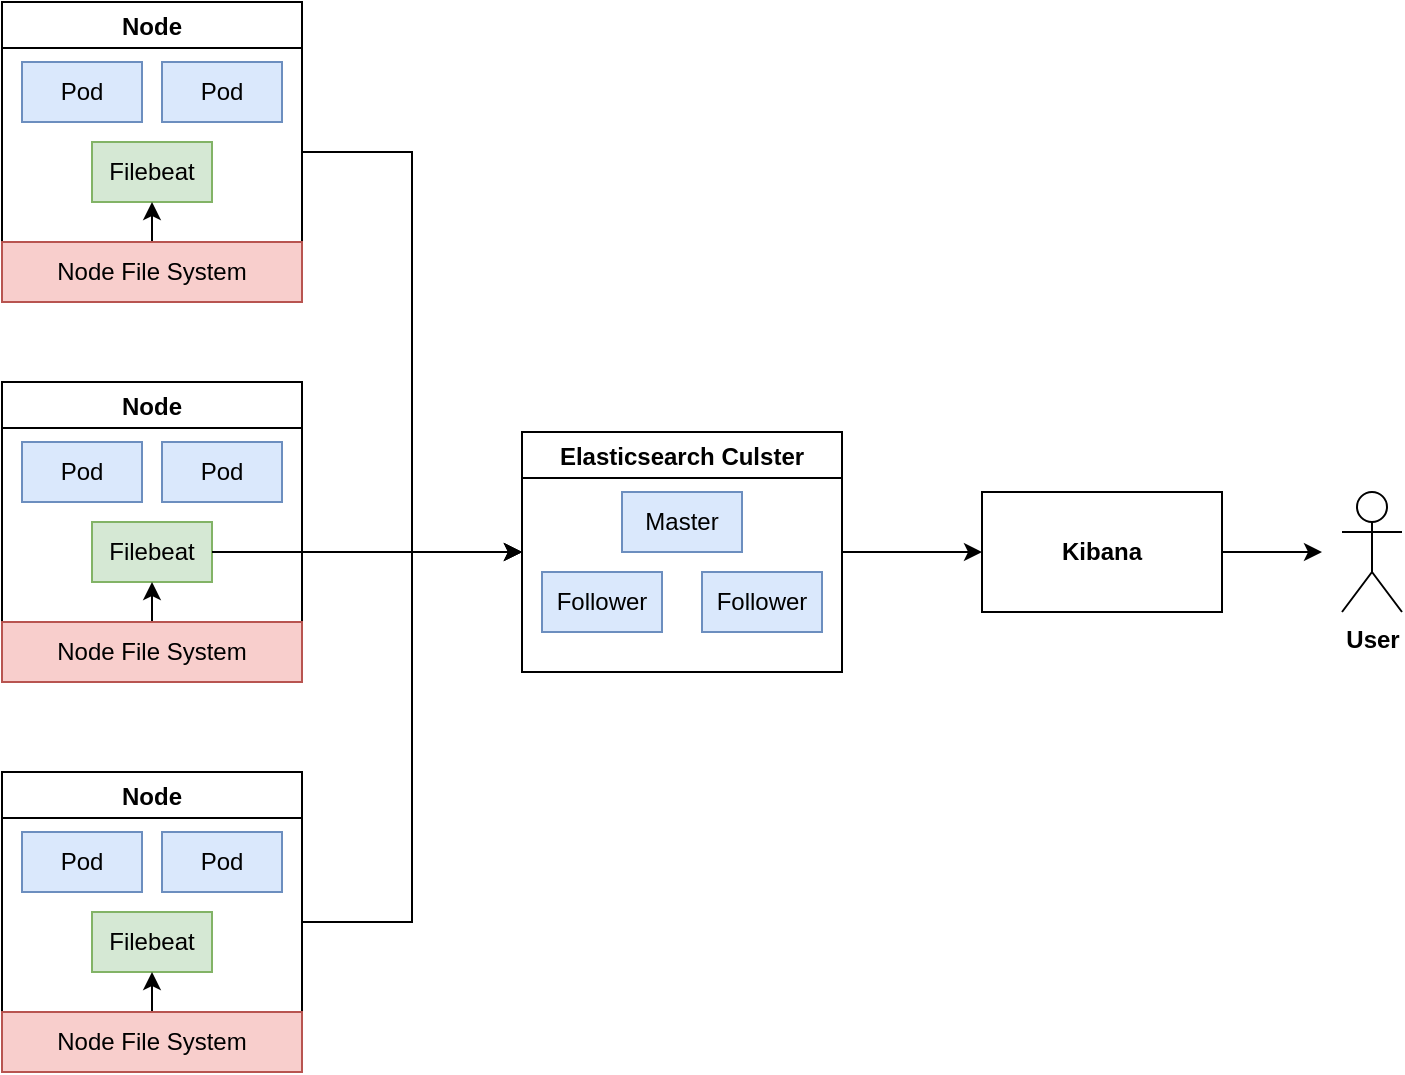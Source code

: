 <mxfile version="14.7.6" type="github">
  <diagram id="3uzul-V2WOLRR6jEFBo2" name="Page-1">
    <mxGraphModel dx="1309" dy="789" grid="1" gridSize="10" guides="1" tooltips="1" connect="1" arrows="1" fold="1" page="1" pageScale="1" pageWidth="850" pageHeight="1100" math="0" shadow="0">
      <root>
        <mxCell id="0" />
        <mxCell id="1" parent="0" />
        <mxCell id="L9w5C_lSb8V3wVp3Hepn-63" style="edgeStyle=orthogonalEdgeStyle;rounded=0;orthogonalLoop=1;jettySize=auto;html=1;entryX=0;entryY=0.5;entryDx=0;entryDy=0;" edge="1" parent="1" source="L9w5C_lSb8V3wVp3Hepn-1" target="L9w5C_lSb8V3wVp3Hepn-45">
          <mxGeometry relative="1" as="geometry" />
        </mxCell>
        <mxCell id="L9w5C_lSb8V3wVp3Hepn-1" value="Node" style="swimlane;" vertex="1" parent="1">
          <mxGeometry x="100" y="90" width="150" height="150" as="geometry" />
        </mxCell>
        <mxCell id="L9w5C_lSb8V3wVp3Hepn-2" value="Pod" style="rounded=0;whiteSpace=wrap;html=1;fillColor=#dae8fc;strokeColor=#6c8ebf;" vertex="1" parent="L9w5C_lSb8V3wVp3Hepn-1">
          <mxGeometry x="10" y="30" width="60" height="30" as="geometry" />
        </mxCell>
        <mxCell id="L9w5C_lSb8V3wVp3Hepn-6" value="Pod" style="rounded=0;whiteSpace=wrap;html=1;fillColor=#dae8fc;strokeColor=#6c8ebf;" vertex="1" parent="L9w5C_lSb8V3wVp3Hepn-1">
          <mxGeometry x="80" y="30" width="60" height="30" as="geometry" />
        </mxCell>
        <mxCell id="L9w5C_lSb8V3wVp3Hepn-9" value="Filebeat" style="rounded=0;whiteSpace=wrap;html=1;fillColor=#d5e8d4;strokeColor=#82b366;" vertex="1" parent="L9w5C_lSb8V3wVp3Hepn-1">
          <mxGeometry x="45" y="70" width="60" height="30" as="geometry" />
        </mxCell>
        <mxCell id="L9w5C_lSb8V3wVp3Hepn-29" style="edgeStyle=orthogonalEdgeStyle;rounded=0;orthogonalLoop=1;jettySize=auto;html=1;entryX=0.5;entryY=1;entryDx=0;entryDy=0;" edge="1" parent="L9w5C_lSb8V3wVp3Hepn-1" source="L9w5C_lSb8V3wVp3Hepn-18" target="L9w5C_lSb8V3wVp3Hepn-9">
          <mxGeometry relative="1" as="geometry">
            <Array as="points">
              <mxPoint x="75" y="100" />
              <mxPoint x="75" y="100" />
            </Array>
          </mxGeometry>
        </mxCell>
        <mxCell id="L9w5C_lSb8V3wVp3Hepn-18" value="Node File System" style="rounded=0;whiteSpace=wrap;html=1;fillColor=#f8cecc;strokeColor=#b85450;" vertex="1" parent="L9w5C_lSb8V3wVp3Hepn-1">
          <mxGeometry y="120" width="150" height="30" as="geometry" />
        </mxCell>
        <mxCell id="L9w5C_lSb8V3wVp3Hepn-30" value="Node" style="swimlane;" vertex="1" parent="1">
          <mxGeometry x="100" y="280" width="150" height="150" as="geometry" />
        </mxCell>
        <mxCell id="L9w5C_lSb8V3wVp3Hepn-31" value="Pod" style="rounded=0;whiteSpace=wrap;html=1;fillColor=#dae8fc;strokeColor=#6c8ebf;" vertex="1" parent="L9w5C_lSb8V3wVp3Hepn-30">
          <mxGeometry x="10" y="30" width="60" height="30" as="geometry" />
        </mxCell>
        <mxCell id="L9w5C_lSb8V3wVp3Hepn-32" value="Pod" style="rounded=0;whiteSpace=wrap;html=1;fillColor=#dae8fc;strokeColor=#6c8ebf;" vertex="1" parent="L9w5C_lSb8V3wVp3Hepn-30">
          <mxGeometry x="80" y="30" width="60" height="30" as="geometry" />
        </mxCell>
        <mxCell id="L9w5C_lSb8V3wVp3Hepn-33" value="Filebeat" style="rounded=0;whiteSpace=wrap;html=1;fillColor=#d5e8d4;strokeColor=#82b366;" vertex="1" parent="L9w5C_lSb8V3wVp3Hepn-30">
          <mxGeometry x="45" y="70" width="60" height="30" as="geometry" />
        </mxCell>
        <mxCell id="L9w5C_lSb8V3wVp3Hepn-34" style="edgeStyle=orthogonalEdgeStyle;rounded=0;orthogonalLoop=1;jettySize=auto;html=1;entryX=0.5;entryY=1;entryDx=0;entryDy=0;" edge="1" parent="L9w5C_lSb8V3wVp3Hepn-30" source="L9w5C_lSb8V3wVp3Hepn-35" target="L9w5C_lSb8V3wVp3Hepn-33">
          <mxGeometry relative="1" as="geometry">
            <Array as="points">
              <mxPoint x="75" y="100" />
              <mxPoint x="75" y="100" />
            </Array>
          </mxGeometry>
        </mxCell>
        <mxCell id="L9w5C_lSb8V3wVp3Hepn-35" value="Node File System" style="rounded=0;whiteSpace=wrap;html=1;fillColor=#f8cecc;strokeColor=#b85450;" vertex="1" parent="L9w5C_lSb8V3wVp3Hepn-30">
          <mxGeometry y="120" width="150" height="30" as="geometry" />
        </mxCell>
        <mxCell id="L9w5C_lSb8V3wVp3Hepn-64" style="edgeStyle=orthogonalEdgeStyle;rounded=0;orthogonalLoop=1;jettySize=auto;html=1;entryX=0;entryY=0.5;entryDx=0;entryDy=0;" edge="1" parent="1" source="L9w5C_lSb8V3wVp3Hepn-36" target="L9w5C_lSb8V3wVp3Hepn-45">
          <mxGeometry relative="1" as="geometry" />
        </mxCell>
        <mxCell id="L9w5C_lSb8V3wVp3Hepn-36" value="Node" style="swimlane;" vertex="1" parent="1">
          <mxGeometry x="100" y="475" width="150" height="150" as="geometry" />
        </mxCell>
        <mxCell id="L9w5C_lSb8V3wVp3Hepn-37" value="Pod" style="rounded=0;whiteSpace=wrap;html=1;fillColor=#dae8fc;strokeColor=#6c8ebf;" vertex="1" parent="L9w5C_lSb8V3wVp3Hepn-36">
          <mxGeometry x="10" y="30" width="60" height="30" as="geometry" />
        </mxCell>
        <mxCell id="L9w5C_lSb8V3wVp3Hepn-38" value="Pod" style="rounded=0;whiteSpace=wrap;html=1;fillColor=#dae8fc;strokeColor=#6c8ebf;" vertex="1" parent="L9w5C_lSb8V3wVp3Hepn-36">
          <mxGeometry x="80" y="30" width="60" height="30" as="geometry" />
        </mxCell>
        <mxCell id="L9w5C_lSb8V3wVp3Hepn-39" value="Filebeat" style="rounded=0;whiteSpace=wrap;html=1;fillColor=#d5e8d4;strokeColor=#82b366;" vertex="1" parent="L9w5C_lSb8V3wVp3Hepn-36">
          <mxGeometry x="45" y="70" width="60" height="30" as="geometry" />
        </mxCell>
        <mxCell id="L9w5C_lSb8V3wVp3Hepn-40" style="edgeStyle=orthogonalEdgeStyle;rounded=0;orthogonalLoop=1;jettySize=auto;html=1;entryX=0.5;entryY=1;entryDx=0;entryDy=0;" edge="1" parent="L9w5C_lSb8V3wVp3Hepn-36" source="L9w5C_lSb8V3wVp3Hepn-41" target="L9w5C_lSb8V3wVp3Hepn-39">
          <mxGeometry relative="1" as="geometry">
            <Array as="points">
              <mxPoint x="75" y="100" />
              <mxPoint x="75" y="100" />
            </Array>
          </mxGeometry>
        </mxCell>
        <mxCell id="L9w5C_lSb8V3wVp3Hepn-41" value="Node File System" style="rounded=0;whiteSpace=wrap;html=1;fillColor=#f8cecc;strokeColor=#b85450;" vertex="1" parent="L9w5C_lSb8V3wVp3Hepn-36">
          <mxGeometry y="120" width="150" height="30" as="geometry" />
        </mxCell>
        <mxCell id="L9w5C_lSb8V3wVp3Hepn-65" style="edgeStyle=orthogonalEdgeStyle;rounded=0;orthogonalLoop=1;jettySize=auto;html=1;entryX=0;entryY=0.5;entryDx=0;entryDy=0;" edge="1" parent="1" source="L9w5C_lSb8V3wVp3Hepn-45" target="L9w5C_lSb8V3wVp3Hepn-54">
          <mxGeometry relative="1" as="geometry" />
        </mxCell>
        <mxCell id="L9w5C_lSb8V3wVp3Hepn-45" value="Elasticsearch Culster" style="swimlane;" vertex="1" parent="1">
          <mxGeometry x="360" y="305" width="160" height="120" as="geometry" />
        </mxCell>
        <mxCell id="L9w5C_lSb8V3wVp3Hepn-48" value="Master" style="rounded=0;whiteSpace=wrap;html=1;fillColor=#dae8fc;strokeColor=#6c8ebf;" vertex="1" parent="L9w5C_lSb8V3wVp3Hepn-45">
          <mxGeometry x="50" y="30" width="60" height="30" as="geometry" />
        </mxCell>
        <mxCell id="L9w5C_lSb8V3wVp3Hepn-49" value="Follower" style="rounded=0;whiteSpace=wrap;html=1;fillColor=#dae8fc;strokeColor=#6c8ebf;" vertex="1" parent="L9w5C_lSb8V3wVp3Hepn-45">
          <mxGeometry x="10" y="70" width="60" height="30" as="geometry" />
        </mxCell>
        <mxCell id="L9w5C_lSb8V3wVp3Hepn-50" value="Follower" style="rounded=0;whiteSpace=wrap;html=1;fillColor=#dae8fc;strokeColor=#6c8ebf;" vertex="1" parent="L9w5C_lSb8V3wVp3Hepn-45">
          <mxGeometry x="90" y="70" width="60" height="30" as="geometry" />
        </mxCell>
        <mxCell id="L9w5C_lSb8V3wVp3Hepn-69" style="edgeStyle=orthogonalEdgeStyle;rounded=0;orthogonalLoop=1;jettySize=auto;html=1;" edge="1" parent="1" source="L9w5C_lSb8V3wVp3Hepn-54">
          <mxGeometry relative="1" as="geometry">
            <mxPoint x="760" y="365" as="targetPoint" />
          </mxGeometry>
        </mxCell>
        <mxCell id="L9w5C_lSb8V3wVp3Hepn-54" value="&lt;b&gt;Kibana&lt;/b&gt;" style="rounded=0;whiteSpace=wrap;html=1;" vertex="1" parent="1">
          <mxGeometry x="590" y="335" width="120" height="60" as="geometry" />
        </mxCell>
        <mxCell id="L9w5C_lSb8V3wVp3Hepn-61" style="edgeStyle=orthogonalEdgeStyle;rounded=0;orthogonalLoop=1;jettySize=auto;html=1;entryX=0;entryY=0.5;entryDx=0;entryDy=0;" edge="1" parent="1" source="L9w5C_lSb8V3wVp3Hepn-33" target="L9w5C_lSb8V3wVp3Hepn-45">
          <mxGeometry relative="1" as="geometry">
            <mxPoint x="340" y="365" as="targetPoint" />
          </mxGeometry>
        </mxCell>
        <mxCell id="L9w5C_lSb8V3wVp3Hepn-66" value="User" style="shape=umlActor;verticalLabelPosition=bottom;verticalAlign=top;html=1;outlineConnect=0;fontStyle=1" vertex="1" parent="1">
          <mxGeometry x="770" y="335" width="30" height="60" as="geometry" />
        </mxCell>
      </root>
    </mxGraphModel>
  </diagram>
</mxfile>

